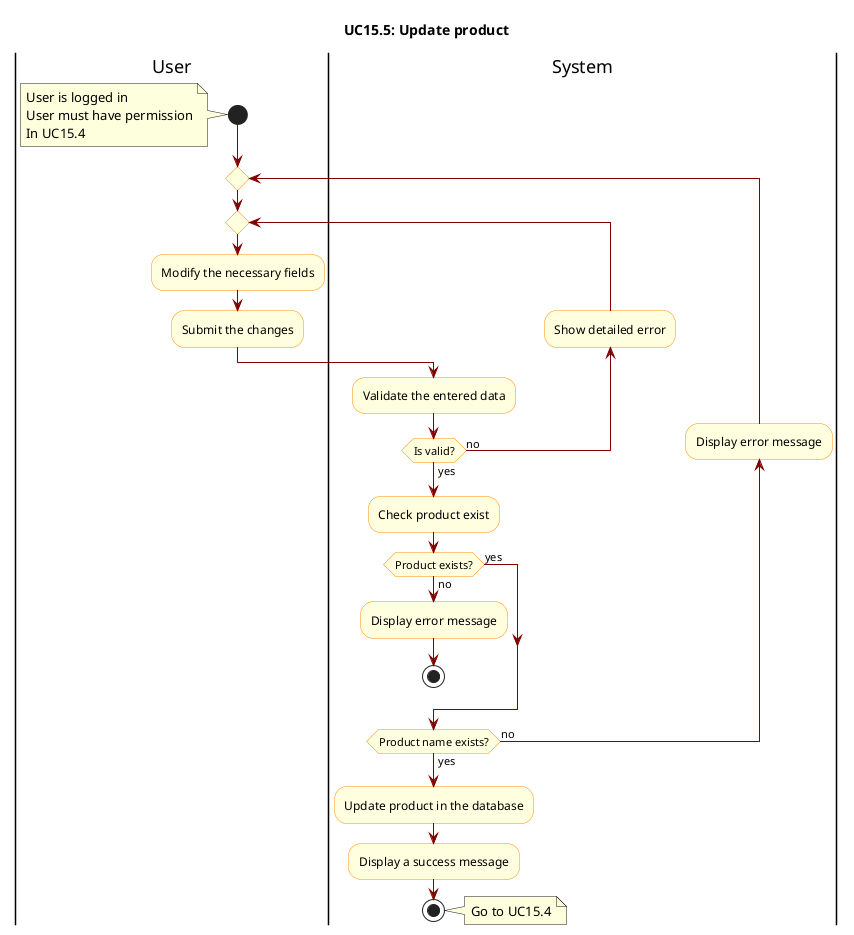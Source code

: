 @startuml

skinparam ActivityBackgroundColor LightYellow
skinparam ActivityBorderColor DarkOrange
skinparam ArrowColor Maroon

title UC15.5: Update product

|User|
start
note left
    User is logged in  
    User must have permission
    In UC15.4
end note

repeat
    repeat 
        |User|
        :Modify the necessary fields;
        :Submit the changes;

        |System|
        :Validate the entered data;

        backward :Show detailed error;
    repeat while(Is valid?) is(no) not(yes)

    :Check product exist;
    if(Product exists?) then(yes)
    else(no)
        :Display error message;
        stop
    endif

    backward :Display error message;
repeat while(Product name exists?) is(no) not(yes)

:Update product in the database;
:Display a success message;
stop
note right
    Go to UC15.4
end note

@enduml
